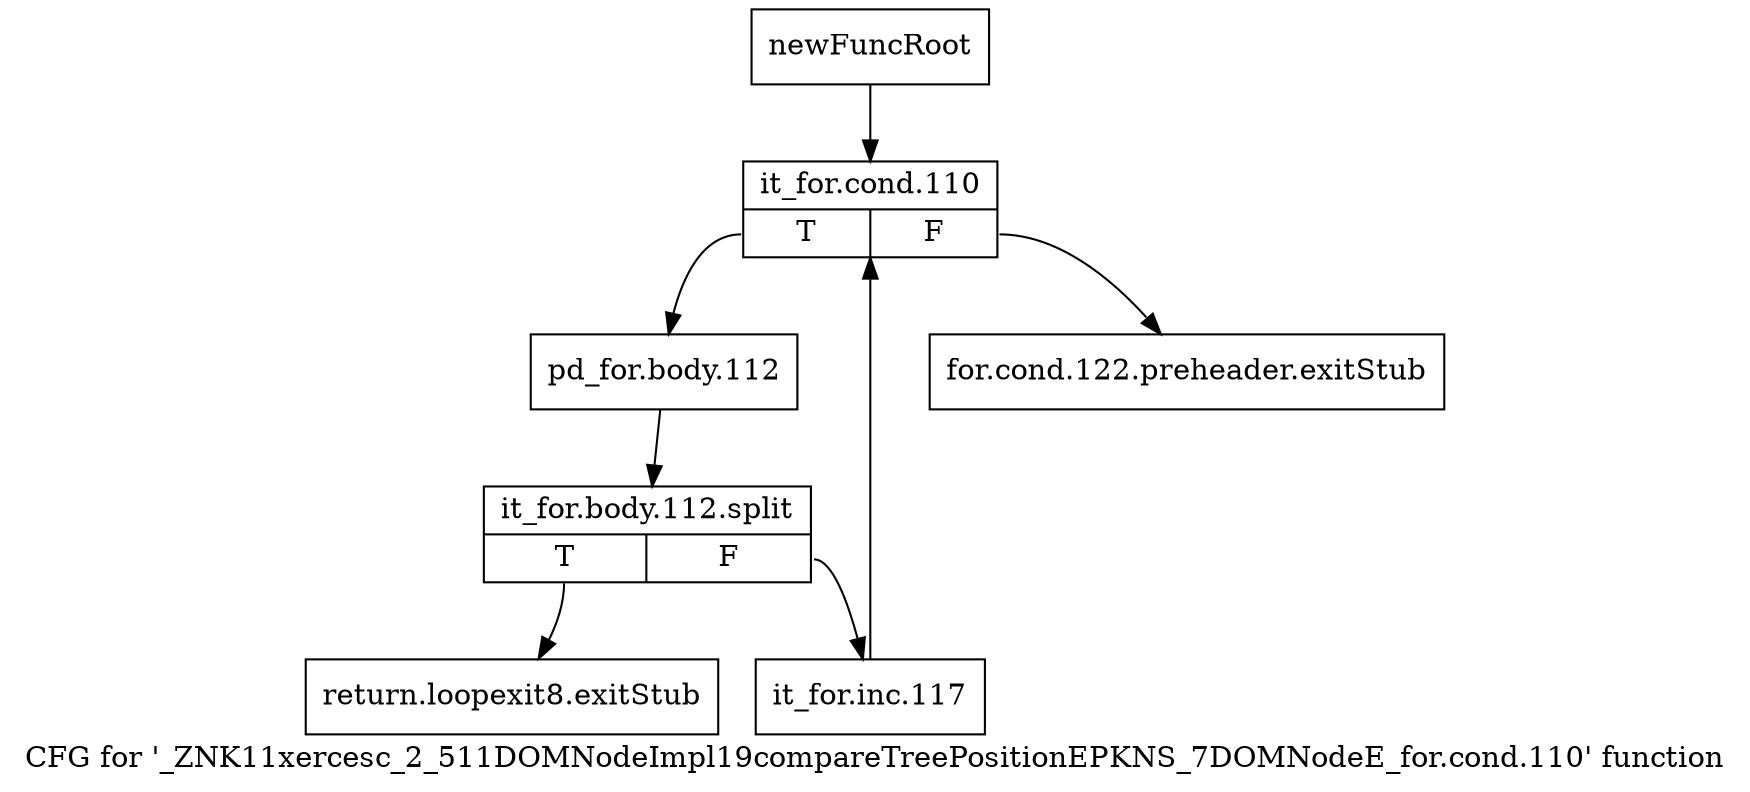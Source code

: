 digraph "CFG for '_ZNK11xercesc_2_511DOMNodeImpl19compareTreePositionEPKNS_7DOMNodeE_for.cond.110' function" {
	label="CFG for '_ZNK11xercesc_2_511DOMNodeImpl19compareTreePositionEPKNS_7DOMNodeE_for.cond.110' function";

	Node0x97aa420 [shape=record,label="{newFuncRoot}"];
	Node0x97aa420 -> Node0x97afbc0;
	Node0x97afb20 [shape=record,label="{for.cond.122.preheader.exitStub}"];
	Node0x97afb70 [shape=record,label="{return.loopexit8.exitStub}"];
	Node0x97afbc0 [shape=record,label="{it_for.cond.110|{<s0>T|<s1>F}}"];
	Node0x97afbc0:s0 -> Node0x97afc10;
	Node0x97afbc0:s1 -> Node0x97afb20;
	Node0x97afc10 [shape=record,label="{pd_for.body.112}"];
	Node0x97afc10 -> Node0xcdd18e0;
	Node0xcdd18e0 [shape=record,label="{it_for.body.112.split|{<s0>T|<s1>F}}"];
	Node0xcdd18e0:s0 -> Node0x97afb70;
	Node0xcdd18e0:s1 -> Node0x97afc60;
	Node0x97afc60 [shape=record,label="{it_for.inc.117}"];
	Node0x97afc60 -> Node0x97afbc0;
}
